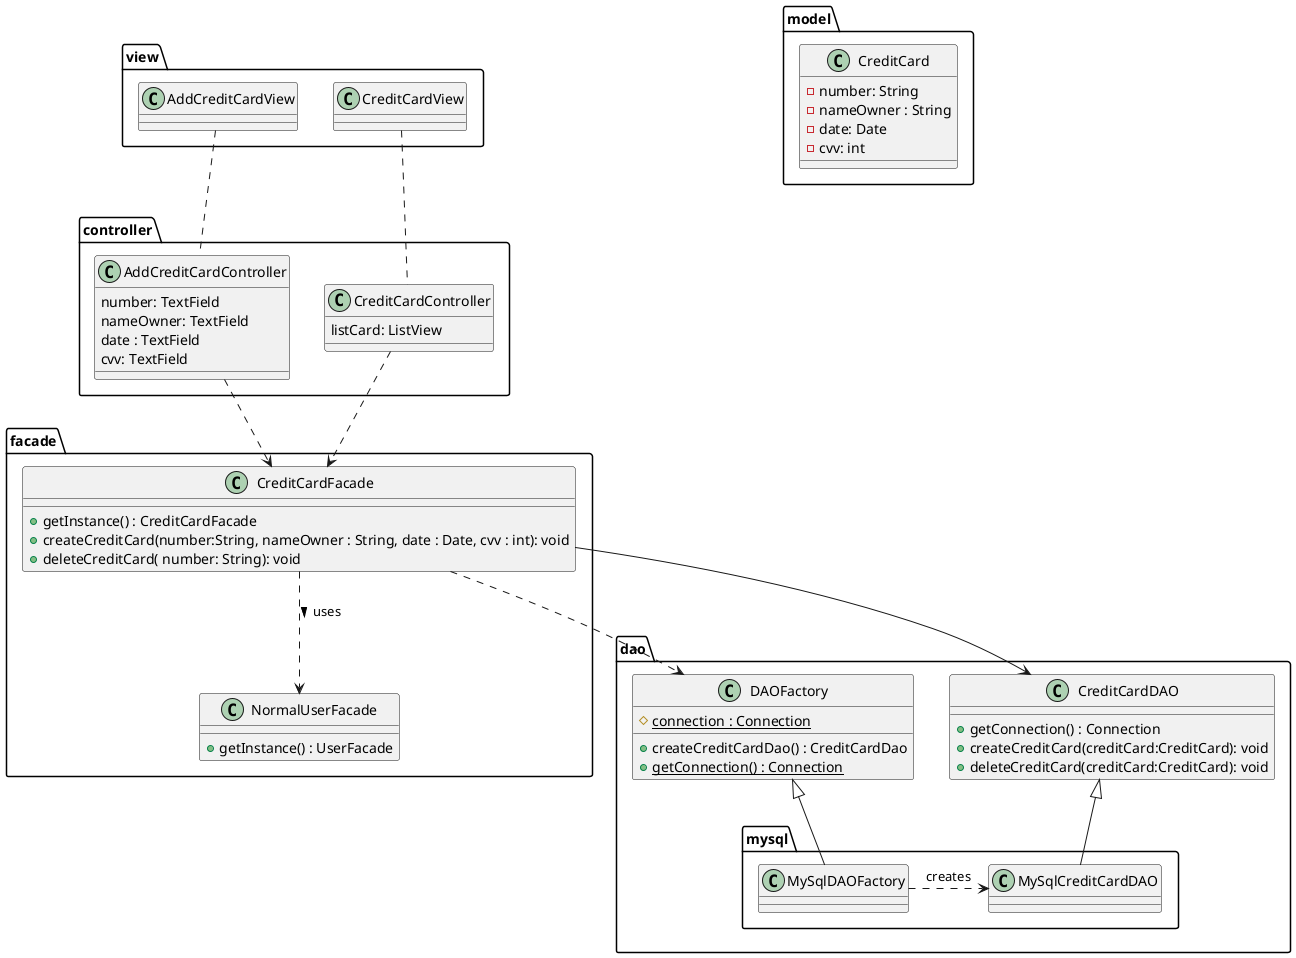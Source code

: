 @startuml make_payment


package view <<Folder>> {
class AddCreditCardView {

  }
  class CreditCardView {
  }
}
package controller <<Folder>> {


  class AddCreditCardController {
  number: TextField
  nameOwner: TextField
  date : TextField
  cvv: TextField
  }
  class CreditCardController {
  listCard: ListView

    }

}

package facade <<Folder>> {
  class CreditCardFacade {
    +getInstance() : CreditCardFacade
    +createCreditCard(number:String, nameOwner : String, date : Date, cvv : int): void
    +deleteCreditCard( number: String): void
  }

  class NormalUserFacade {
      +getInstance() : UserFacade
         }

  CreditCardFacade ..> NormalUserFacade : uses >
}


package dao <<Folder>> {
  class DAOFactory {
    #{static}connection : Connection
    +createCreditCardDao() : CreditCardDao
    +{static}getConnection() : Connection
  }

  package mysql <<Folder>> {
    class MySqlDAOFactory {}

    MySqlDAOFactory .> MySqlCreditCardDAO : creates
  }

  class CreditCardDAO {
    +getConnection() : Connection
    +createCreditCard(creditCard:CreditCard): void
    +deleteCreditCard(creditCard:CreditCard): void
  }



  DAOFactory <|-- MySqlDAOFactory
  CreditCardDAO <|-- MySqlCreditCardDAO


}

package model <<Folder>> {

class CreditCard {
    -number: String
    -nameOwner : String
    -date: Date
    - cvv: int
  }

}
AddCreditCardController .down.> CreditCardFacade
CreditCardController .down.> CreditCardFacade
CreditCardView .down. CreditCardController
AddCreditCardView .down. AddCreditCardController
CreditCardFacade -down-> CreditCardDAO





CreditCardFacade .down.> DAOFactory

@enduml